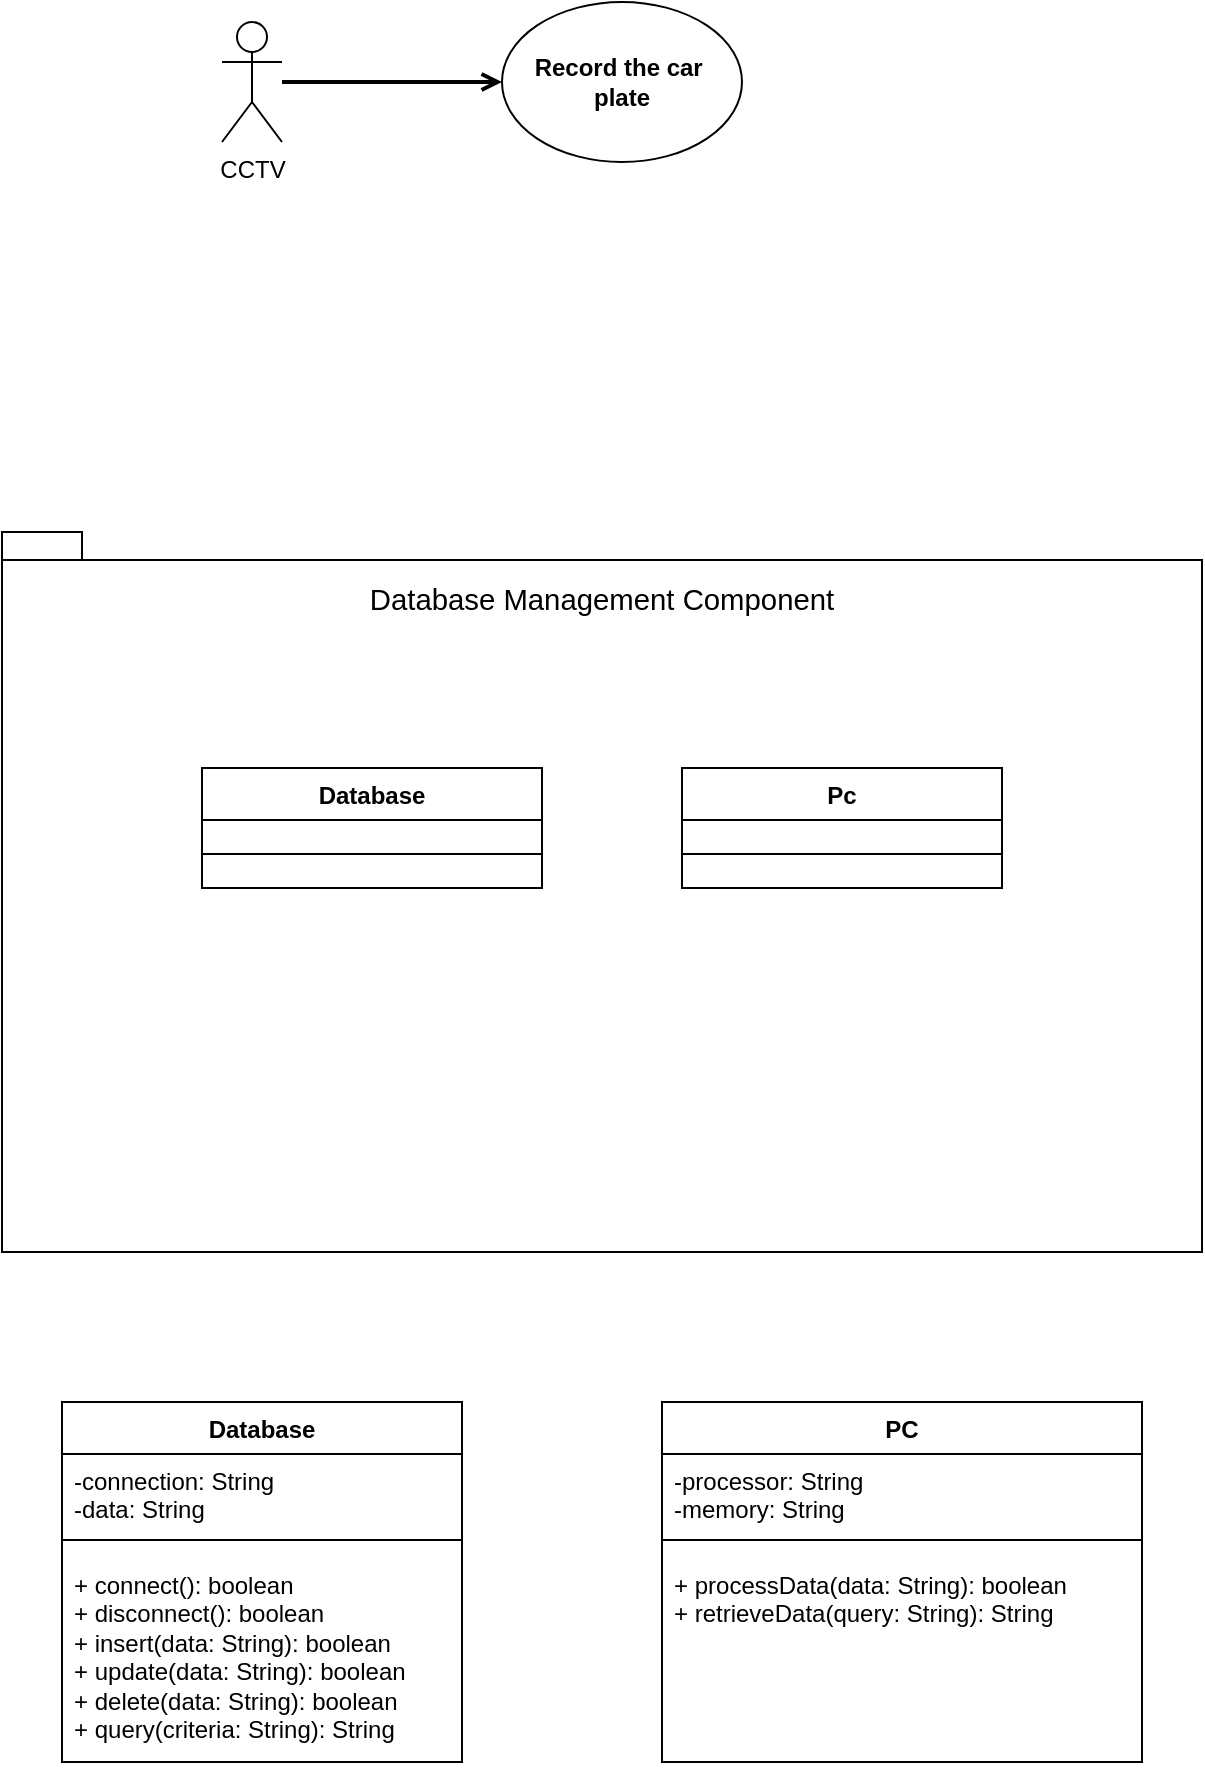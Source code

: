 <mxfile version="24.5.5" type="github">
  <diagram name="Page-1" id="WWm5Xs_Ha910enB1HazE">
    <mxGraphModel dx="958" dy="718" grid="1" gridSize="10" guides="1" tooltips="1" connect="1" arrows="1" fold="1" page="1" pageScale="1" pageWidth="827" pageHeight="1169" math="0" shadow="0">
      <root>
        <mxCell id="0" />
        <mxCell id="1" parent="0" />
        <mxCell id="K2J4AFD-TTvbeBs52kFA-2" style="edgeStyle=orthogonalEdgeStyle;rounded=0;orthogonalLoop=1;jettySize=auto;html=1;endArrow=open;endFill=0;strokeWidth=2;" parent="1" edge="1">
          <mxGeometry relative="1" as="geometry">
            <mxPoint x="340" y="180" as="targetPoint" />
            <mxPoint x="230" y="180" as="sourcePoint" />
          </mxGeometry>
        </mxCell>
        <mxCell id="K2J4AFD-TTvbeBs52kFA-3" value="&lt;span id=&quot;docs-internal-guid-f19a8805-7fff-0e8c-a7a7-e7c6d159909c&quot;&gt;&lt;span style=&quot;font-family: Arial, sans-serif; background-color: transparent; font-weight: 700; font-variant-numeric: normal; font-variant-east-asian: normal; font-variant-alternates: normal; font-variant-position: normal; vertical-align: baseline; white-space-collapse: preserve;&quot;&gt;&lt;font style=&quot;font-size: 12px;&quot;&gt;Record the car &lt;/font&gt;&lt;/span&gt;&lt;/span&gt;&lt;div&gt;&lt;span&gt;&lt;span style=&quot;font-family: Arial, sans-serif; background-color: transparent; font-weight: 700; font-variant-numeric: normal; font-variant-east-asian: normal; font-variant-alternates: normal; font-variant-position: normal; vertical-align: baseline; white-space-collapse: preserve;&quot;&gt;&lt;font style=&quot;font-size: 12px;&quot;&gt;plate&lt;/font&gt;&lt;/span&gt;&lt;/span&gt;&lt;/div&gt;" style="ellipse;whiteSpace=wrap;html=1;" parent="1" vertex="1">
          <mxGeometry x="340" y="140" width="120" height="80" as="geometry" />
        </mxCell>
        <mxCell id="K2J4AFD-TTvbeBs52kFA-4" value="CCTV" style="shape=umlActor;verticalLabelPosition=bottom;verticalAlign=top;html=1;outlineConnect=0;" parent="1" vertex="1">
          <mxGeometry x="200" y="150" width="30" height="60" as="geometry" />
        </mxCell>
        <mxCell id="zX18yP-tlceuAX5U8DPI-1" value="&lt;p style=&quot;line-height: 270%; padding-right: 0px; margin-left: 0px; margin-top: 0px; margin-bottom: 12px; padding-top: 0px; padding-bottom: 290px;&quot;&gt;&lt;span id=&quot;docs-internal-guid-7f506003-7fff-8d1a-e3f6-dd19c952dfa7&quot; style=&quot;font-weight:normal;&quot;&gt;&lt;span style=&quot;font-size: 11pt; font-family: Arial, sans-serif; background-color: transparent; font-variant-numeric: normal; font-variant-east-asian: normal; font-variant-alternates: normal; font-variant-position: normal; vertical-align: baseline; white-space-collapse: preserve;&quot;&gt;Database Management Component&lt;/span&gt;&lt;/span&gt;&lt;/p&gt;" style="shape=folder;fontStyle=1;spacingTop=10;tabWidth=40;tabHeight=14;tabPosition=left;html=1;whiteSpace=wrap;" parent="1" vertex="1">
          <mxGeometry x="90" y="405" width="600" height="360" as="geometry" />
        </mxCell>
        <mxCell id="zX18yP-tlceuAX5U8DPI-2" value="Database" style="swimlane;fontStyle=1;align=center;verticalAlign=top;childLayout=stackLayout;horizontal=1;startSize=26;horizontalStack=0;resizeParent=1;resizeParentMax=0;resizeLast=0;collapsible=1;marginBottom=0;whiteSpace=wrap;html=1;" parent="1" vertex="1">
          <mxGeometry x="190" y="523" width="170" height="60" as="geometry" />
        </mxCell>
        <mxCell id="zX18yP-tlceuAX5U8DPI-4" value="" style="line;strokeWidth=1;fillColor=none;align=left;verticalAlign=middle;spacingTop=-1;spacingLeft=3;spacingRight=3;rotatable=0;labelPosition=right;points=[];portConstraint=eastwest;strokeColor=inherit;" parent="zX18yP-tlceuAX5U8DPI-2" vertex="1">
          <mxGeometry y="26" width="170" height="34" as="geometry" />
        </mxCell>
        <mxCell id="zX18yP-tlceuAX5U8DPI-6" value="Pc" style="swimlane;fontStyle=1;align=center;verticalAlign=top;childLayout=stackLayout;horizontal=1;startSize=26;horizontalStack=0;resizeParent=1;resizeParentMax=0;resizeLast=0;collapsible=1;marginBottom=0;whiteSpace=wrap;html=1;" parent="1" vertex="1">
          <mxGeometry x="430" y="523" width="160" height="60" as="geometry" />
        </mxCell>
        <mxCell id="zX18yP-tlceuAX5U8DPI-8" value="" style="line;strokeWidth=1;fillColor=none;align=left;verticalAlign=middle;spacingTop=-1;spacingLeft=3;spacingRight=3;rotatable=0;labelPosition=right;points=[];portConstraint=eastwest;strokeColor=inherit;" parent="zX18yP-tlceuAX5U8DPI-6" vertex="1">
          <mxGeometry y="26" width="160" height="34" as="geometry" />
        </mxCell>
        <mxCell id="zX18yP-tlceuAX5U8DPI-17" value="Database" style="swimlane;fontStyle=1;align=center;verticalAlign=top;childLayout=stackLayout;horizontal=1;startSize=26;horizontalStack=0;resizeParent=1;resizeParentMax=0;resizeLast=0;collapsible=1;marginBottom=0;whiteSpace=wrap;html=1;" parent="1" vertex="1">
          <mxGeometry x="120" y="840" width="200" height="180" as="geometry" />
        </mxCell>
        <mxCell id="zX18yP-tlceuAX5U8DPI-18" value="-connection: String&lt;div&gt;&lt;div&gt;-data&lt;span style=&quot;background-color: initial;&quot;&gt;: String&lt;/span&gt;&lt;/div&gt;&lt;/div&gt;" style="text;strokeColor=none;fillColor=none;align=left;verticalAlign=top;spacingLeft=4;spacingRight=4;overflow=hidden;rotatable=0;points=[[0,0.5],[1,0.5]];portConstraint=eastwest;whiteSpace=wrap;html=1;" parent="zX18yP-tlceuAX5U8DPI-17" vertex="1">
          <mxGeometry y="26" width="200" height="34" as="geometry" />
        </mxCell>
        <mxCell id="zX18yP-tlceuAX5U8DPI-19" value="" style="line;strokeWidth=1;fillColor=none;align=left;verticalAlign=middle;spacingTop=-1;spacingLeft=3;spacingRight=3;rotatable=0;labelPosition=right;points=[];portConstraint=eastwest;strokeColor=inherit;" parent="zX18yP-tlceuAX5U8DPI-17" vertex="1">
          <mxGeometry y="60" width="200" height="18" as="geometry" />
        </mxCell>
        <mxCell id="zX18yP-tlceuAX5U8DPI-20" value="+ connect(): boolean&lt;div&gt;+&amp;nbsp;&lt;span style=&quot;background-color: initial;&quot;&gt;disconnect(): boolean&lt;/span&gt;&lt;/div&gt;&lt;div&gt;+&amp;nbsp;&lt;span style=&quot;background-color: initial;&quot;&gt;insert(data: String): boolean&lt;/span&gt;&lt;/div&gt;&lt;div&gt;+&amp;nbsp;&lt;span style=&quot;background-color: initial;&quot;&gt;update(data: String): boolean&lt;/span&gt;&lt;/div&gt;&lt;div&gt;+&amp;nbsp;&lt;span style=&quot;background-color: initial;&quot;&gt;delete(data: String): boolean&lt;/span&gt;&lt;/div&gt;&lt;div&gt;+&amp;nbsp;&lt;span style=&quot;background-color: initial;&quot;&gt;query(criteria: String): String&lt;/span&gt;&lt;/div&gt;" style="text;strokeColor=none;fillColor=none;align=left;verticalAlign=top;spacingLeft=4;spacingRight=4;overflow=hidden;rotatable=0;points=[[0,0.5],[1,0.5]];portConstraint=eastwest;whiteSpace=wrap;html=1;" parent="zX18yP-tlceuAX5U8DPI-17" vertex="1">
          <mxGeometry y="78" width="200" height="102" as="geometry" />
        </mxCell>
        <mxCell id="zX18yP-tlceuAX5U8DPI-21" value="PC" style="swimlane;fontStyle=1;align=center;verticalAlign=top;childLayout=stackLayout;horizontal=1;startSize=26;horizontalStack=0;resizeParent=1;resizeParentMax=0;resizeLast=0;collapsible=1;marginBottom=0;whiteSpace=wrap;html=1;" parent="1" vertex="1">
          <mxGeometry x="420" y="840" width="240" height="180" as="geometry" />
        </mxCell>
        <mxCell id="zX18yP-tlceuAX5U8DPI-22" value="-processor: String&lt;div&gt;&lt;div&gt;-&lt;span style=&quot;background-color: initial;&quot;&gt;memory: String&lt;/span&gt;&lt;/div&gt;&lt;/div&gt;" style="text;strokeColor=none;fillColor=none;align=left;verticalAlign=top;spacingLeft=4;spacingRight=4;overflow=hidden;rotatable=0;points=[[0,0.5],[1,0.5]];portConstraint=eastwest;whiteSpace=wrap;html=1;" parent="zX18yP-tlceuAX5U8DPI-21" vertex="1">
          <mxGeometry y="26" width="240" height="34" as="geometry" />
        </mxCell>
        <mxCell id="zX18yP-tlceuAX5U8DPI-23" value="" style="line;strokeWidth=1;fillColor=none;align=left;verticalAlign=middle;spacingTop=-1;spacingLeft=3;spacingRight=3;rotatable=0;labelPosition=right;points=[];portConstraint=eastwest;strokeColor=inherit;" parent="zX18yP-tlceuAX5U8DPI-21" vertex="1">
          <mxGeometry y="60" width="240" height="18" as="geometry" />
        </mxCell>
        <mxCell id="zX18yP-tlceuAX5U8DPI-24" value="+&amp;nbsp;&lt;span style=&quot;background-color: initial;&quot;&gt;processData(data: String): boolean&lt;/span&gt;&lt;div&gt;&lt;span style=&quot;background-color: initial;&quot;&gt;+&amp;nbsp;&lt;/span&gt;&lt;span style=&quot;background-color: initial;&quot;&gt;retrieveData(query: String): String&lt;/span&gt;&lt;/div&gt;&lt;h4&gt;&lt;/h4&gt;" style="text;strokeColor=none;fillColor=none;align=left;verticalAlign=top;spacingLeft=4;spacingRight=4;overflow=hidden;rotatable=0;points=[[0,0.5],[1,0.5]];portConstraint=eastwest;whiteSpace=wrap;html=1;" parent="zX18yP-tlceuAX5U8DPI-21" vertex="1">
          <mxGeometry y="78" width="240" height="102" as="geometry" />
        </mxCell>
      </root>
    </mxGraphModel>
  </diagram>
</mxfile>
